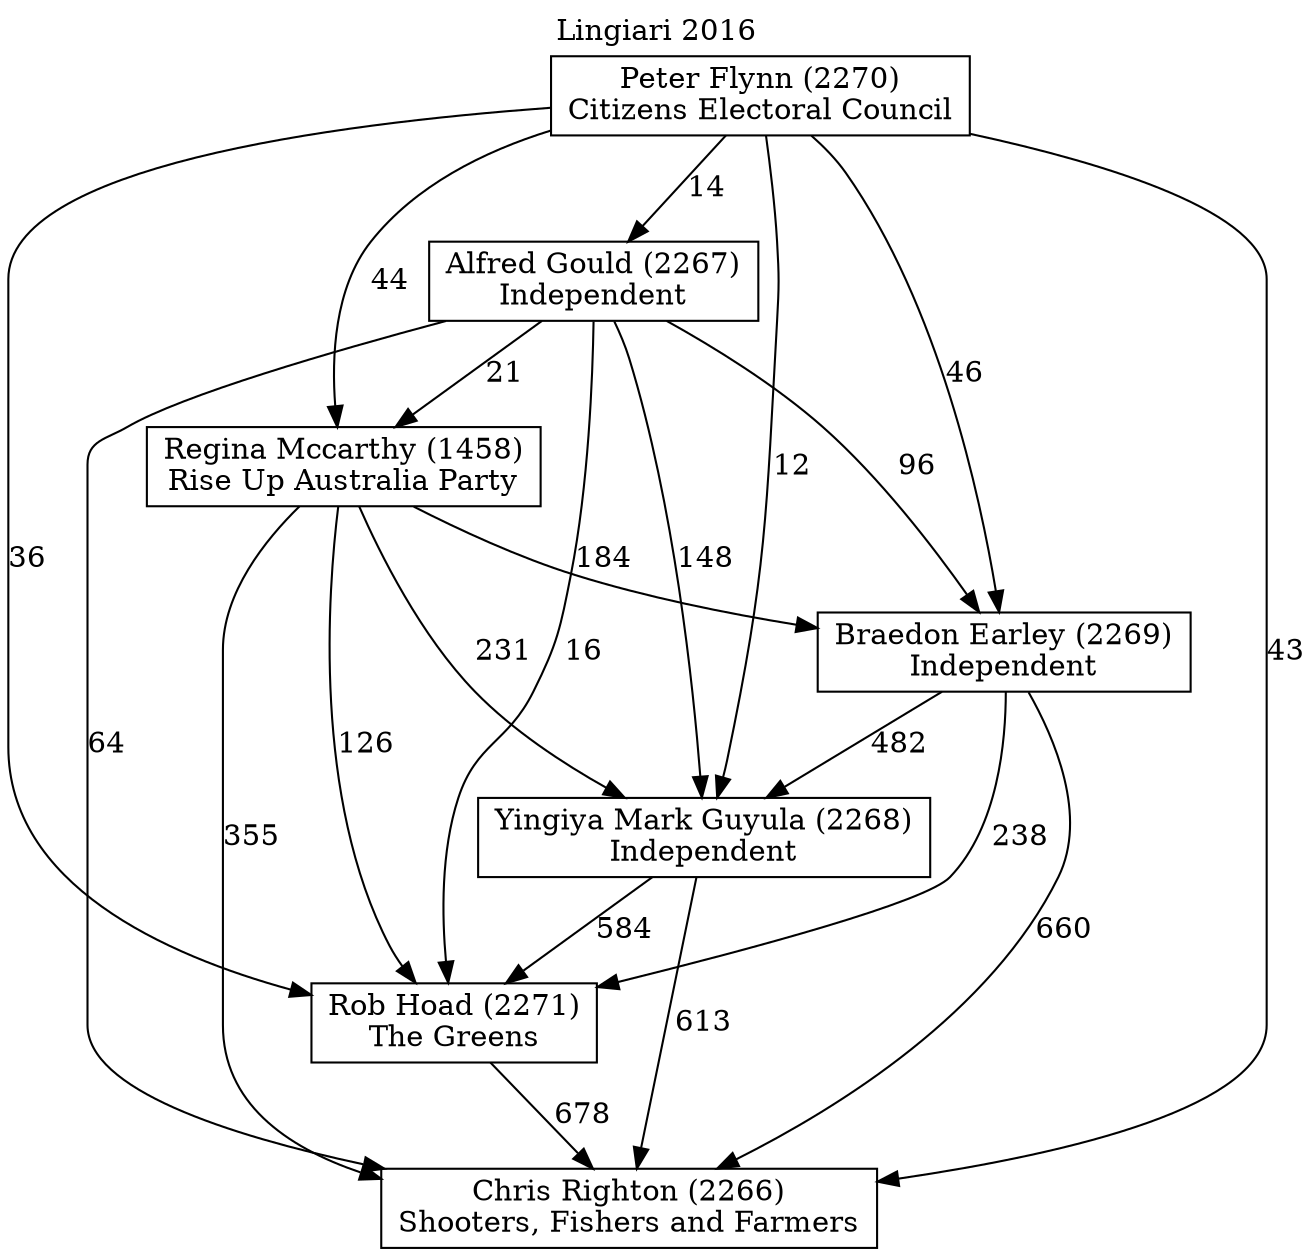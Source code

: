 // House preference flow
digraph "Chris Righton (2266)_Lingiari_2016" {
	graph [label="Lingiari 2016" labelloc=t mclimit=10]
	node [shape=box]
	"Alfred Gould (2267)" [label="Alfred Gould (2267)
Independent"]
	"Regina Mccarthy (1458)" [label="Regina Mccarthy (1458)
Rise Up Australia Party"]
	"Yingiya Mark Guyula (2268)" [label="Yingiya Mark Guyula (2268)
Independent"]
	"Chris Righton (2266)" [label="Chris Righton (2266)
Shooters, Fishers and Farmers"]
	"Peter Flynn (2270)" [label="Peter Flynn (2270)
Citizens Electoral Council"]
	"Rob Hoad (2271)" [label="Rob Hoad (2271)
The Greens"]
	"Braedon Earley (2269)" [label="Braedon Earley (2269)
Independent"]
	"Regina Mccarthy (1458)" -> "Rob Hoad (2271)" [label=126]
	"Yingiya Mark Guyula (2268)" -> "Chris Righton (2266)" [label=613]
	"Regina Mccarthy (1458)" -> "Yingiya Mark Guyula (2268)" [label=231]
	"Peter Flynn (2270)" -> "Yingiya Mark Guyula (2268)" [label=12]
	"Yingiya Mark Guyula (2268)" -> "Rob Hoad (2271)" [label=584]
	"Alfred Gould (2267)" -> "Rob Hoad (2271)" [label=16]
	"Peter Flynn (2270)" -> "Regina Mccarthy (1458)" [label=44]
	"Braedon Earley (2269)" -> "Chris Righton (2266)" [label=660]
	"Alfred Gould (2267)" -> "Chris Righton (2266)" [label=64]
	"Peter Flynn (2270)" -> "Alfred Gould (2267)" [label=14]
	"Regina Mccarthy (1458)" -> "Chris Righton (2266)" [label=355]
	"Alfred Gould (2267)" -> "Braedon Earley (2269)" [label=96]
	"Alfred Gould (2267)" -> "Regina Mccarthy (1458)" [label=21]
	"Braedon Earley (2269)" -> "Yingiya Mark Guyula (2268)" [label=482]
	"Peter Flynn (2270)" -> "Rob Hoad (2271)" [label=36]
	"Alfred Gould (2267)" -> "Yingiya Mark Guyula (2268)" [label=148]
	"Peter Flynn (2270)" -> "Braedon Earley (2269)" [label=46]
	"Peter Flynn (2270)" -> "Chris Righton (2266)" [label=43]
	"Braedon Earley (2269)" -> "Rob Hoad (2271)" [label=238]
	"Regina Mccarthy (1458)" -> "Braedon Earley (2269)" [label=184]
	"Rob Hoad (2271)" -> "Chris Righton (2266)" [label=678]
}
